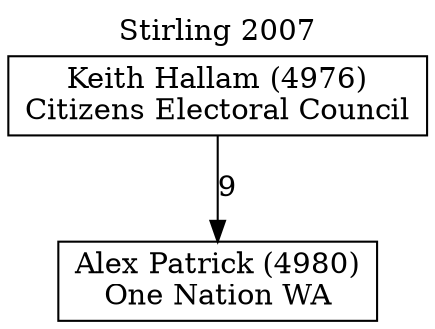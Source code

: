 // House preference flow
digraph "Alex Patrick (4980)_Stirling_2007" {
	graph [label="Stirling 2007" labelloc=t mclimit=10]
	node [shape=box]
	"Alex Patrick (4980)" [label="Alex Patrick (4980)
One Nation WA"]
	"Keith Hallam (4976)" [label="Keith Hallam (4976)
Citizens Electoral Council"]
	"Keith Hallam (4976)" -> "Alex Patrick (4980)" [label=9]
}
